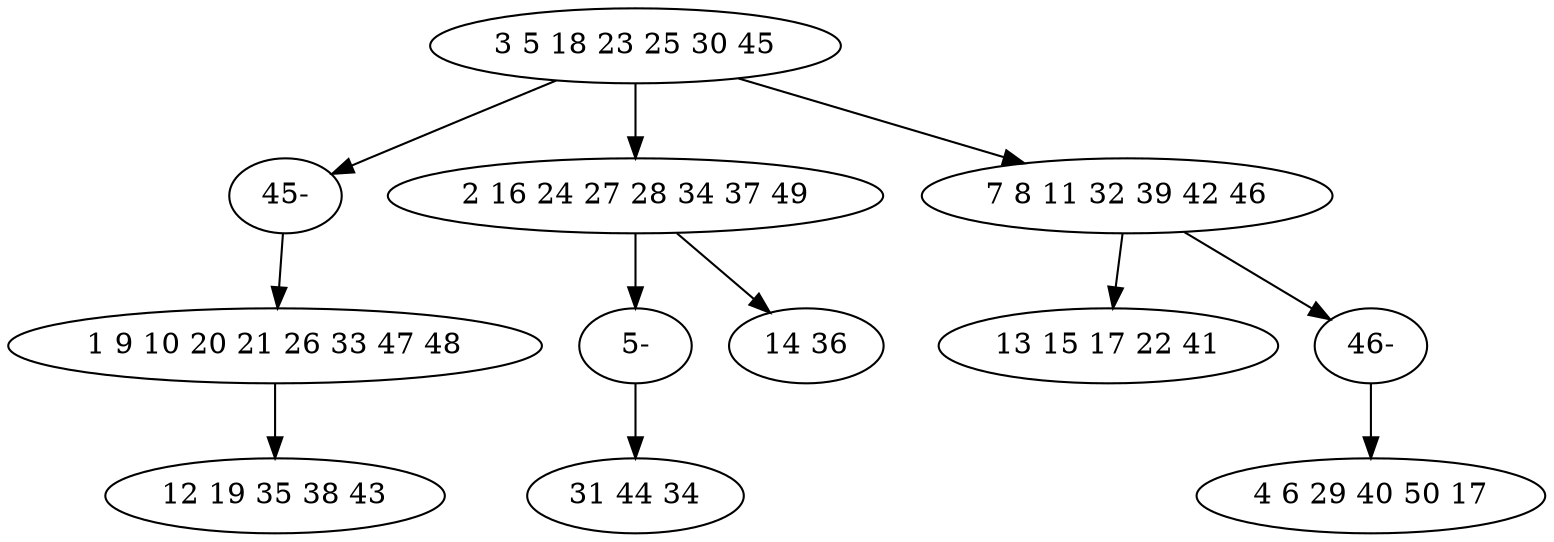 digraph true_tree {
	"0" -> "10"
	"0" -> "2"
	"0" -> "3"
	"3" -> "4"
	"2" -> "9"
	"2" -> "6"
	"1" -> "7"
	"3" -> "11"
	"9" -> "5"
	"10" -> "1"
	"11" -> "8"
	"0" [label="3 5 18 23 25 30 45"];
	"1" [label="1 9 10 20 21 26 33 47 48"];
	"2" [label="2 16 24 27 28 34 37 49"];
	"3" [label="7 8 11 32 39 42 46"];
	"4" [label="13 15 17 22 41"];
	"5" [label="31 44 34"];
	"6" [label="14 36"];
	"7" [label="12 19 35 38 43"];
	"8" [label="4 6 29 40 50 17"];
	"9" [label="5-"];
	"10" [label="45-"];
	"11" [label="46-"];
}
